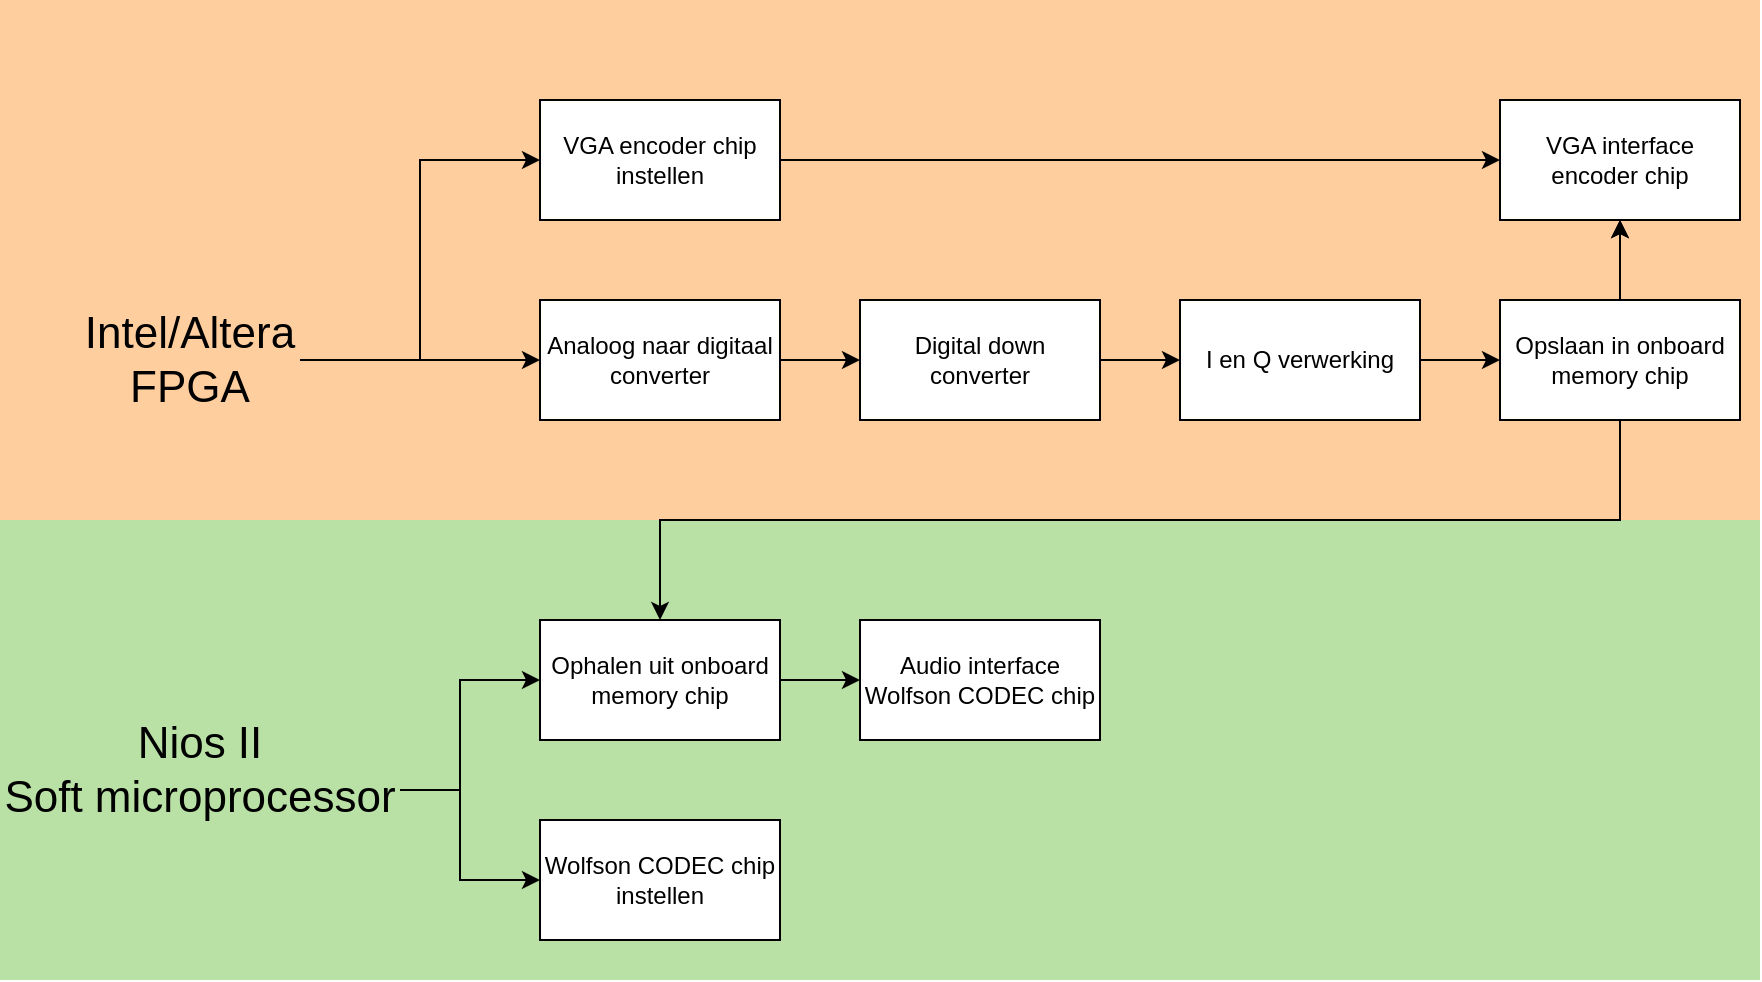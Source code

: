 <mxfile version="13.9.8" type="device"><diagram id="xlvgm6I-HwOxnR0w1iKt" name="Page-1"><mxGraphModel dx="981" dy="567" grid="1" gridSize="10" guides="1" tooltips="1" connect="1" arrows="1" fold="1" page="1" pageScale="1" pageWidth="1169" pageHeight="827" math="0" shadow="0"><root><mxCell id="0"/><mxCell id="1" parent="0"/><mxCell id="9PVcPc-NjC5LEPUpQXS1-1" value="" style="rounded=0;whiteSpace=wrap;html=1;fontSize=22;fontColor=none;labelBorderColor=default;labelBackgroundColor=#FFCE9F;noLabel=1;fillColor=#B9E0A5;strokeColor=none;" vertex="1" parent="1"><mxGeometry x="130" y="340" width="880" height="230" as="geometry"/></mxCell><mxCell id="9PVcPc-NjC5LEPUpQXS1-2" value="" style="rounded=0;whiteSpace=wrap;html=1;fontSize=22;fontColor=none;labelBorderColor=default;labelBackgroundColor=#FFCE9F;noLabel=1;fillColor=#FFCE9F;strokeColor=none;" vertex="1" parent="1"><mxGeometry x="130" y="80" width="880" height="260" as="geometry"/></mxCell><mxCell id="9PVcPc-NjC5LEPUpQXS1-3" style="edgeStyle=orthogonalEdgeStyle;rounded=0;orthogonalLoop=1;jettySize=auto;html=1;" edge="1" parent="1" source="9PVcPc-NjC5LEPUpQXS1-4" target="9PVcPc-NjC5LEPUpQXS1-6"><mxGeometry relative="1" as="geometry"/></mxCell><mxCell id="9PVcPc-NjC5LEPUpQXS1-4" value="Analoog naar digitaal converter" style="rounded=0;whiteSpace=wrap;html=1;" vertex="1" parent="1"><mxGeometry x="400" y="230" width="120" height="60" as="geometry"/></mxCell><mxCell id="9PVcPc-NjC5LEPUpQXS1-5" style="edgeStyle=orthogonalEdgeStyle;rounded=0;orthogonalLoop=1;jettySize=auto;html=1;" edge="1" parent="1" source="9PVcPc-NjC5LEPUpQXS1-6" target="9PVcPc-NjC5LEPUpQXS1-9"><mxGeometry relative="1" as="geometry"/></mxCell><mxCell id="9PVcPc-NjC5LEPUpQXS1-6" value="Digital down converter" style="rounded=0;whiteSpace=wrap;html=1;" vertex="1" parent="1"><mxGeometry x="560" y="230" width="120" height="60" as="geometry"/></mxCell><mxCell id="9PVcPc-NjC5LEPUpQXS1-7" value="Audio interface&lt;br&gt;Wolfson CODEC chip" style="rounded=0;whiteSpace=wrap;html=1;" vertex="1" parent="1"><mxGeometry x="560" y="390" width="120" height="60" as="geometry"/></mxCell><mxCell id="9PVcPc-NjC5LEPUpQXS1-8" style="edgeStyle=orthogonalEdgeStyle;rounded=0;orthogonalLoop=1;jettySize=auto;html=1;" edge="1" parent="1" source="9PVcPc-NjC5LEPUpQXS1-9" target="9PVcPc-NjC5LEPUpQXS1-11"><mxGeometry relative="1" as="geometry"/></mxCell><mxCell id="9PVcPc-NjC5LEPUpQXS1-24" style="edgeStyle=orthogonalEdgeStyle;rounded=0;orthogonalLoop=1;jettySize=auto;html=1;" edge="1" parent="1" source="9PVcPc-NjC5LEPUpQXS1-11" target="9PVcPc-NjC5LEPUpQXS1-21"><mxGeometry relative="1" as="geometry"><Array as="points"><mxPoint x="940" y="160"/></Array></mxGeometry></mxCell><mxCell id="9PVcPc-NjC5LEPUpQXS1-9" value="I en Q verwerking" style="rounded=0;whiteSpace=wrap;html=1;" vertex="1" parent="1"><mxGeometry x="720" y="230" width="120" height="60" as="geometry"/></mxCell><mxCell id="9PVcPc-NjC5LEPUpQXS1-10" style="edgeStyle=orthogonalEdgeStyle;rounded=0;orthogonalLoop=1;jettySize=auto;html=1;" edge="1" parent="1" source="9PVcPc-NjC5LEPUpQXS1-11" target="9PVcPc-NjC5LEPUpQXS1-13"><mxGeometry relative="1" as="geometry"><Array as="points"><mxPoint x="940" y="340"/><mxPoint x="460" y="340"/></Array></mxGeometry></mxCell><mxCell id="9PVcPc-NjC5LEPUpQXS1-26" value="" style="edgeStyle=orthogonalEdgeStyle;rounded=0;orthogonalLoop=1;jettySize=auto;html=1;" edge="1" parent="1" source="9PVcPc-NjC5LEPUpQXS1-11" target="9PVcPc-NjC5LEPUpQXS1-21"><mxGeometry relative="1" as="geometry"/></mxCell><mxCell id="9PVcPc-NjC5LEPUpQXS1-11" value="Opslaan in onboard memory chip" style="rounded=0;whiteSpace=wrap;html=1;" vertex="1" parent="1"><mxGeometry x="880" y="230" width="120" height="60" as="geometry"/></mxCell><mxCell id="9PVcPc-NjC5LEPUpQXS1-12" style="edgeStyle=orthogonalEdgeStyle;rounded=0;orthogonalLoop=1;jettySize=auto;html=1;" edge="1" parent="1" source="9PVcPc-NjC5LEPUpQXS1-13" target="9PVcPc-NjC5LEPUpQXS1-7"><mxGeometry relative="1" as="geometry"/></mxCell><mxCell id="9PVcPc-NjC5LEPUpQXS1-13" value="Ophalen uit onboard memory chip" style="rounded=0;whiteSpace=wrap;html=1;" vertex="1" parent="1"><mxGeometry x="400" y="390" width="120" height="60" as="geometry"/></mxCell><mxCell id="9PVcPc-NjC5LEPUpQXS1-14" value="Wolfson CODEC chip instellen" style="rounded=0;whiteSpace=wrap;html=1;" vertex="1" parent="1"><mxGeometry x="400" y="490" width="120" height="60" as="geometry"/></mxCell><mxCell id="9PVcPc-NjC5LEPUpQXS1-15" style="edgeStyle=orthogonalEdgeStyle;rounded=0;orthogonalLoop=1;jettySize=auto;html=1;fontSize=22;" edge="1" parent="1" source="9PVcPc-NjC5LEPUpQXS1-16" target="9PVcPc-NjC5LEPUpQXS1-4"><mxGeometry relative="1" as="geometry"/></mxCell><mxCell id="9PVcPc-NjC5LEPUpQXS1-22" style="edgeStyle=orthogonalEdgeStyle;rounded=0;orthogonalLoop=1;jettySize=auto;html=1;" edge="1" parent="1" source="9PVcPc-NjC5LEPUpQXS1-16" target="9PVcPc-NjC5LEPUpQXS1-20"><mxGeometry relative="1" as="geometry"><Array as="points"><mxPoint x="340" y="260"/><mxPoint x="340" y="160"/></Array></mxGeometry></mxCell><mxCell id="9PVcPc-NjC5LEPUpQXS1-16" value="Intel/Altera FPGA" style="text;html=1;strokeColor=none;fillColor=none;align=center;verticalAlign=middle;whiteSpace=wrap;rounded=0;fontSize=22;" vertex="1" parent="1"><mxGeometry x="170" y="245" width="110" height="30" as="geometry"/></mxCell><mxCell id="9PVcPc-NjC5LEPUpQXS1-17" style="edgeStyle=orthogonalEdgeStyle;rounded=0;orthogonalLoop=1;jettySize=auto;html=1;fontSize=22;" edge="1" parent="1" source="9PVcPc-NjC5LEPUpQXS1-19"><mxGeometry relative="1" as="geometry"><mxPoint x="400" y="420" as="targetPoint"/><mxPoint x="360" y="420" as="sourcePoint"/><Array as="points"><mxPoint x="360" y="475"/><mxPoint x="360" y="420"/></Array></mxGeometry></mxCell><mxCell id="9PVcPc-NjC5LEPUpQXS1-18" style="edgeStyle=orthogonalEdgeStyle;rounded=0;orthogonalLoop=1;jettySize=auto;html=1;fontSize=22;" edge="1" parent="1" source="9PVcPc-NjC5LEPUpQXS1-19" target="9PVcPc-NjC5LEPUpQXS1-14"><mxGeometry relative="1" as="geometry"><mxPoint x="370" y="435" as="sourcePoint"/><Array as="points"><mxPoint x="360" y="475"/><mxPoint x="360" y="520"/></Array></mxGeometry></mxCell><mxCell id="9PVcPc-NjC5LEPUpQXS1-19" value="Nios II &lt;br&gt;Soft microprocessor" style="text;html=1;strokeColor=none;fillColor=none;align=center;verticalAlign=middle;whiteSpace=wrap;rounded=0;fontSize=22;" vertex="1" parent="1"><mxGeometry x="130" y="450" width="200" height="30" as="geometry"/></mxCell><mxCell id="9PVcPc-NjC5LEPUpQXS1-23" style="edgeStyle=orthogonalEdgeStyle;rounded=0;orthogonalLoop=1;jettySize=auto;html=1;" edge="1" parent="1" source="9PVcPc-NjC5LEPUpQXS1-20" target="9PVcPc-NjC5LEPUpQXS1-21"><mxGeometry relative="1" as="geometry"/></mxCell><mxCell id="9PVcPc-NjC5LEPUpQXS1-20" value="VGA encoder chip instellen" style="rounded=0;whiteSpace=wrap;html=1;" vertex="1" parent="1"><mxGeometry x="400" y="130" width="120" height="60" as="geometry"/></mxCell><mxCell id="9PVcPc-NjC5LEPUpQXS1-21" value="VGA interface encoder chip" style="rounded=0;whiteSpace=wrap;html=1;" vertex="1" parent="1"><mxGeometry x="880" y="130" width="120" height="60" as="geometry"/></mxCell></root></mxGraphModel></diagram></mxfile>